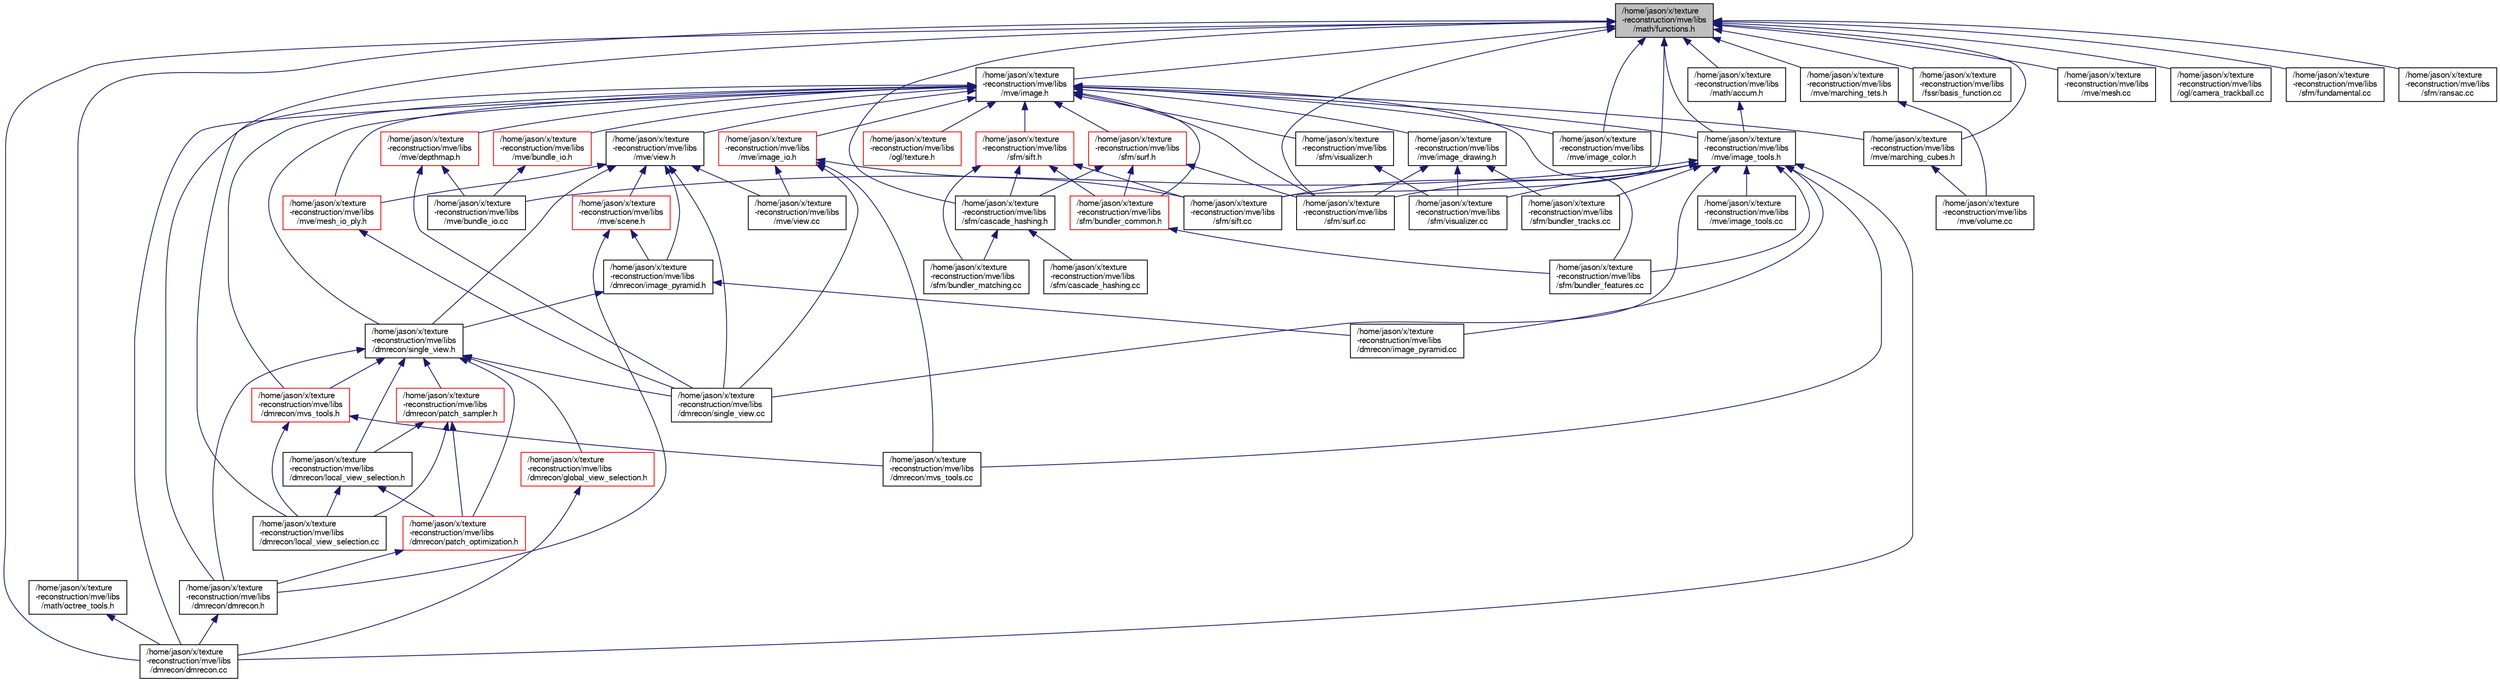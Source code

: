 digraph "/home/jason/x/texture-reconstruction/mve/libs/math/functions.h"
{
  edge [fontname="FreeSans",fontsize="10",labelfontname="FreeSans",labelfontsize="10"];
  node [fontname="FreeSans",fontsize="10",shape=record];
  Node17 [label="/home/jason/x/texture\l-reconstruction/mve/libs\l/math/functions.h",height=0.2,width=0.4,color="black", fillcolor="grey75", style="filled", fontcolor="black"];
  Node17 -> Node18 [dir="back",color="midnightblue",fontsize="10",style="solid",fontname="FreeSans"];
  Node18 [label="/home/jason/x/texture\l-reconstruction/mve/libs\l/dmrecon/dmrecon.cc",height=0.2,width=0.4,color="black", fillcolor="white", style="filled",URL="$dmrecon_8cc.html"];
  Node17 -> Node19 [dir="back",color="midnightblue",fontsize="10",style="solid",fontname="FreeSans"];
  Node19 [label="/home/jason/x/texture\l-reconstruction/mve/libs\l/math/octree_tools.h",height=0.2,width=0.4,color="black", fillcolor="white", style="filled",URL="$octree__tools_8h.html"];
  Node19 -> Node18 [dir="back",color="midnightblue",fontsize="10",style="solid",fontname="FreeSans"];
  Node17 -> Node20 [dir="back",color="midnightblue",fontsize="10",style="solid",fontname="FreeSans"];
  Node20 [label="/home/jason/x/texture\l-reconstruction/mve/libs\l/mve/image.h",height=0.2,width=0.4,color="black", fillcolor="white", style="filled",URL="$image_8h.html"];
  Node20 -> Node18 [dir="back",color="midnightblue",fontsize="10",style="solid",fontname="FreeSans"];
  Node20 -> Node21 [dir="back",color="midnightblue",fontsize="10",style="solid",fontname="FreeSans"];
  Node21 [label="/home/jason/x/texture\l-reconstruction/mve/libs\l/mve/image_tools.h",height=0.2,width=0.4,color="black", fillcolor="white", style="filled",URL="$image__tools_8h.html"];
  Node21 -> Node18 [dir="back",color="midnightblue",fontsize="10",style="solid",fontname="FreeSans"];
  Node21 -> Node22 [dir="back",color="midnightblue",fontsize="10",style="solid",fontname="FreeSans"];
  Node22 [label="/home/jason/x/texture\l-reconstruction/mve/libs\l/dmrecon/image_pyramid.cc",height=0.2,width=0.4,color="black", fillcolor="white", style="filled",URL="$image__pyramid_8cc.html"];
  Node21 -> Node23 [dir="back",color="midnightblue",fontsize="10",style="solid",fontname="FreeSans"];
  Node23 [label="/home/jason/x/texture\l-reconstruction/mve/libs\l/dmrecon/mvs_tools.cc",height=0.2,width=0.4,color="black", fillcolor="white", style="filled",URL="$mvs__tools_8cc.html"];
  Node21 -> Node24 [dir="back",color="midnightblue",fontsize="10",style="solid",fontname="FreeSans"];
  Node24 [label="/home/jason/x/texture\l-reconstruction/mve/libs\l/dmrecon/single_view.cc",height=0.2,width=0.4,color="black", fillcolor="white", style="filled",URL="$single__view_8cc.html"];
  Node21 -> Node25 [dir="back",color="midnightblue",fontsize="10",style="solid",fontname="FreeSans"];
  Node25 [label="/home/jason/x/texture\l-reconstruction/mve/libs\l/mve/bundle_io.cc",height=0.2,width=0.4,color="black", fillcolor="white", style="filled",URL="$bundle__io_8cc.html"];
  Node21 -> Node26 [dir="back",color="midnightblue",fontsize="10",style="solid",fontname="FreeSans"];
  Node26 [label="/home/jason/x/texture\l-reconstruction/mve/libs\l/mve/image_tools.cc",height=0.2,width=0.4,color="black", fillcolor="white", style="filled",URL="$image__tools_8cc.html"];
  Node21 -> Node27 [dir="back",color="midnightblue",fontsize="10",style="solid",fontname="FreeSans"];
  Node27 [label="/home/jason/x/texture\l-reconstruction/mve/libs\l/sfm/bundler_features.cc",height=0.2,width=0.4,color="black", fillcolor="white", style="filled",URL="$bundler__features_8cc.html"];
  Node21 -> Node28 [dir="back",color="midnightblue",fontsize="10",style="solid",fontname="FreeSans"];
  Node28 [label="/home/jason/x/texture\l-reconstruction/mve/libs\l/sfm/bundler_tracks.cc",height=0.2,width=0.4,color="black", fillcolor="white", style="filled",URL="$bundler__tracks_8cc.html"];
  Node21 -> Node29 [dir="back",color="midnightblue",fontsize="10",style="solid",fontname="FreeSans"];
  Node29 [label="/home/jason/x/texture\l-reconstruction/mve/libs\l/sfm/sift.cc",height=0.2,width=0.4,color="black", fillcolor="white", style="filled",URL="$sift_8cc.html"];
  Node21 -> Node30 [dir="back",color="midnightblue",fontsize="10",style="solid",fontname="FreeSans"];
  Node30 [label="/home/jason/x/texture\l-reconstruction/mve/libs\l/sfm/surf.cc",height=0.2,width=0.4,color="black", fillcolor="white", style="filled",URL="$surf_8cc.html"];
  Node21 -> Node31 [dir="back",color="midnightblue",fontsize="10",style="solid",fontname="FreeSans"];
  Node31 [label="/home/jason/x/texture\l-reconstruction/mve/libs\l/sfm/visualizer.cc",height=0.2,width=0.4,color="black", fillcolor="white", style="filled",URL="$visualizer_8cc.html"];
  Node20 -> Node32 [dir="back",color="midnightblue",fontsize="10",style="solid",fontname="FreeSans"];
  Node32 [label="/home/jason/x/texture\l-reconstruction/mve/libs\l/dmrecon/dmrecon.h",height=0.2,width=0.4,color="black", fillcolor="white", style="filled",URL="$dmrecon_8h.html"];
  Node32 -> Node18 [dir="back",color="midnightblue",fontsize="10",style="solid",fontname="FreeSans"];
  Node20 -> Node33 [dir="back",color="midnightblue",fontsize="10",style="solid",fontname="FreeSans"];
  Node33 [label="/home/jason/x/texture\l-reconstruction/mve/libs\l/mve/view.h",height=0.2,width=0.4,color="black", fillcolor="white", style="filled",URL="$view_8h.html"];
  Node33 -> Node34 [dir="back",color="midnightblue",fontsize="10",style="solid",fontname="FreeSans"];
  Node34 [label="/home/jason/x/texture\l-reconstruction/mve/libs\l/mve/scene.h",height=0.2,width=0.4,color="red", fillcolor="white", style="filled",URL="$scene_8h.html"];
  Node34 -> Node32 [dir="back",color="midnightblue",fontsize="10",style="solid",fontname="FreeSans"];
  Node34 -> Node35 [dir="back",color="midnightblue",fontsize="10",style="solid",fontname="FreeSans"];
  Node35 [label="/home/jason/x/texture\l-reconstruction/mve/libs\l/dmrecon/image_pyramid.h",height=0.2,width=0.4,color="black", fillcolor="white", style="filled",URL="$image__pyramid_8h.html"];
  Node35 -> Node36 [dir="back",color="midnightblue",fontsize="10",style="solid",fontname="FreeSans"];
  Node36 [label="/home/jason/x/texture\l-reconstruction/mve/libs\l/dmrecon/single_view.h",height=0.2,width=0.4,color="black", fillcolor="white", style="filled",URL="$single__view_8h.html"];
  Node36 -> Node37 [dir="back",color="midnightblue",fontsize="10",style="solid",fontname="FreeSans"];
  Node37 [label="/home/jason/x/texture\l-reconstruction/mve/libs\l/dmrecon/patch_sampler.h",height=0.2,width=0.4,color="red", fillcolor="white", style="filled",URL="$patch__sampler_8h.html"];
  Node37 -> Node38 [dir="back",color="midnightblue",fontsize="10",style="solid",fontname="FreeSans"];
  Node38 [label="/home/jason/x/texture\l-reconstruction/mve/libs\l/dmrecon/patch_optimization.h",height=0.2,width=0.4,color="red", fillcolor="white", style="filled",URL="$patch__optimization_8h.html"];
  Node38 -> Node32 [dir="back",color="midnightblue",fontsize="10",style="solid",fontname="FreeSans"];
  Node37 -> Node40 [dir="back",color="midnightblue",fontsize="10",style="solid",fontname="FreeSans"];
  Node40 [label="/home/jason/x/texture\l-reconstruction/mve/libs\l/dmrecon/local_view_selection.h",height=0.2,width=0.4,color="black", fillcolor="white", style="filled",URL="$local__view__selection_8h.html"];
  Node40 -> Node38 [dir="back",color="midnightblue",fontsize="10",style="solid",fontname="FreeSans"];
  Node40 -> Node41 [dir="back",color="midnightblue",fontsize="10",style="solid",fontname="FreeSans"];
  Node41 [label="/home/jason/x/texture\l-reconstruction/mve/libs\l/dmrecon/local_view_selection.cc",height=0.2,width=0.4,color="black", fillcolor="white", style="filled",URL="$local__view__selection_8cc.html"];
  Node37 -> Node41 [dir="back",color="midnightblue",fontsize="10",style="solid",fontname="FreeSans"];
  Node36 -> Node38 [dir="back",color="midnightblue",fontsize="10",style="solid",fontname="FreeSans"];
  Node36 -> Node40 [dir="back",color="midnightblue",fontsize="10",style="solid",fontname="FreeSans"];
  Node36 -> Node32 [dir="back",color="midnightblue",fontsize="10",style="solid",fontname="FreeSans"];
  Node36 -> Node43 [dir="back",color="midnightblue",fontsize="10",style="solid",fontname="FreeSans"];
  Node43 [label="/home/jason/x/texture\l-reconstruction/mve/libs\l/dmrecon/global_view_selection.h",height=0.2,width=0.4,color="red", fillcolor="white", style="filled",URL="$global__view__selection_8h.html"];
  Node43 -> Node18 [dir="back",color="midnightblue",fontsize="10",style="solid",fontname="FreeSans"];
  Node36 -> Node45 [dir="back",color="midnightblue",fontsize="10",style="solid",fontname="FreeSans"];
  Node45 [label="/home/jason/x/texture\l-reconstruction/mve/libs\l/dmrecon/mvs_tools.h",height=0.2,width=0.4,color="red", fillcolor="white", style="filled",URL="$mvs__tools_8h.html"];
  Node45 -> Node41 [dir="back",color="midnightblue",fontsize="10",style="solid",fontname="FreeSans"];
  Node45 -> Node23 [dir="back",color="midnightblue",fontsize="10",style="solid",fontname="FreeSans"];
  Node36 -> Node24 [dir="back",color="midnightblue",fontsize="10",style="solid",fontname="FreeSans"];
  Node35 -> Node22 [dir="back",color="midnightblue",fontsize="10",style="solid",fontname="FreeSans"];
  Node33 -> Node36 [dir="back",color="midnightblue",fontsize="10",style="solid",fontname="FreeSans"];
  Node33 -> Node35 [dir="back",color="midnightblue",fontsize="10",style="solid",fontname="FreeSans"];
  Node33 -> Node51 [dir="back",color="midnightblue",fontsize="10",style="solid",fontname="FreeSans"];
  Node51 [label="/home/jason/x/texture\l-reconstruction/mve/libs\l/mve/mesh_io_ply.h",height=0.2,width=0.4,color="red", fillcolor="white", style="filled",URL="$mesh__io__ply_8h.html"];
  Node51 -> Node24 [dir="back",color="midnightblue",fontsize="10",style="solid",fontname="FreeSans"];
  Node33 -> Node24 [dir="back",color="midnightblue",fontsize="10",style="solid",fontname="FreeSans"];
  Node33 -> Node56 [dir="back",color="midnightblue",fontsize="10",style="solid",fontname="FreeSans"];
  Node56 [label="/home/jason/x/texture\l-reconstruction/mve/libs\l/mve/view.cc",height=0.2,width=0.4,color="black", fillcolor="white", style="filled",URL="$view_8cc.html"];
  Node20 -> Node36 [dir="back",color="midnightblue",fontsize="10",style="solid",fontname="FreeSans"];
  Node20 -> Node45 [dir="back",color="midnightblue",fontsize="10",style="solid",fontname="FreeSans"];
  Node20 -> Node57 [dir="back",color="midnightblue",fontsize="10",style="solid",fontname="FreeSans"];
  Node57 [label="/home/jason/x/texture\l-reconstruction/mve/libs\l/mve/image_io.h",height=0.2,width=0.4,color="red", fillcolor="white", style="filled",URL="$image__io_8h.html"];
  Node57 -> Node23 [dir="back",color="midnightblue",fontsize="10",style="solid",fontname="FreeSans"];
  Node57 -> Node24 [dir="back",color="midnightblue",fontsize="10",style="solid",fontname="FreeSans"];
  Node57 -> Node56 [dir="back",color="midnightblue",fontsize="10",style="solid",fontname="FreeSans"];
  Node57 -> Node29 [dir="back",color="midnightblue",fontsize="10",style="solid",fontname="FreeSans"];
  Node20 -> Node59 [dir="back",color="midnightblue",fontsize="10",style="solid",fontname="FreeSans"];
  Node59 [label="/home/jason/x/texture\l-reconstruction/mve/libs\l/mve/depthmap.h",height=0.2,width=0.4,color="red", fillcolor="white", style="filled",URL="$depthmap_8h.html"];
  Node59 -> Node24 [dir="back",color="midnightblue",fontsize="10",style="solid",fontname="FreeSans"];
  Node59 -> Node25 [dir="back",color="midnightblue",fontsize="10",style="solid",fontname="FreeSans"];
  Node20 -> Node51 [dir="back",color="midnightblue",fontsize="10",style="solid",fontname="FreeSans"];
  Node20 -> Node61 [dir="back",color="midnightblue",fontsize="10",style="solid",fontname="FreeSans"];
  Node61 [label="/home/jason/x/texture\l-reconstruction/mve/libs\l/mve/bundle_io.h",height=0.2,width=0.4,color="red", fillcolor="white", style="filled",URL="$bundle__io_8h.html"];
  Node61 -> Node25 [dir="back",color="midnightblue",fontsize="10",style="solid",fontname="FreeSans"];
  Node20 -> Node62 [dir="back",color="midnightblue",fontsize="10",style="solid",fontname="FreeSans"];
  Node62 [label="/home/jason/x/texture\l-reconstruction/mve/libs\l/mve/image_color.h",height=0.2,width=0.4,color="black", fillcolor="white", style="filled",URL="$image__color_8h.html"];
  Node20 -> Node63 [dir="back",color="midnightblue",fontsize="10",style="solid",fontname="FreeSans"];
  Node63 [label="/home/jason/x/texture\l-reconstruction/mve/libs\l/mve/image_drawing.h",height=0.2,width=0.4,color="black", fillcolor="white", style="filled",URL="$image__drawing_8h.html"];
  Node63 -> Node28 [dir="back",color="midnightblue",fontsize="10",style="solid",fontname="FreeSans"];
  Node63 -> Node30 [dir="back",color="midnightblue",fontsize="10",style="solid",fontname="FreeSans"];
  Node63 -> Node31 [dir="back",color="midnightblue",fontsize="10",style="solid",fontname="FreeSans"];
  Node20 -> Node64 [dir="back",color="midnightblue",fontsize="10",style="solid",fontname="FreeSans"];
  Node64 [label="/home/jason/x/texture\l-reconstruction/mve/libs\l/mve/marching_cubes.h",height=0.2,width=0.4,color="black", fillcolor="white", style="filled",URL="$marching__cubes_8h.html"];
  Node64 -> Node65 [dir="back",color="midnightblue",fontsize="10",style="solid",fontname="FreeSans"];
  Node65 [label="/home/jason/x/texture\l-reconstruction/mve/libs\l/mve/volume.cc",height=0.2,width=0.4,color="black", fillcolor="white", style="filled",URL="$volume_8cc.html"];
  Node20 -> Node66 [dir="back",color="midnightblue",fontsize="10",style="solid",fontname="FreeSans"];
  Node66 [label="/home/jason/x/texture\l-reconstruction/mve/libs\l/ogl/texture.h",height=0.2,width=0.4,color="red", fillcolor="white", style="filled",URL="$texture_8h.html"];
  Node20 -> Node68 [dir="back",color="midnightblue",fontsize="10",style="solid",fontname="FreeSans"];
  Node68 [label="/home/jason/x/texture\l-reconstruction/mve/libs\l/sfm/bundler_common.h",height=0.2,width=0.4,color="red", fillcolor="white", style="filled",URL="$bundler__common_8h.html"];
  Node68 -> Node27 [dir="back",color="midnightblue",fontsize="10",style="solid",fontname="FreeSans"];
  Node20 -> Node81 [dir="back",color="midnightblue",fontsize="10",style="solid",fontname="FreeSans"];
  Node81 [label="/home/jason/x/texture\l-reconstruction/mve/libs\l/sfm/sift.h",height=0.2,width=0.4,color="red", fillcolor="white", style="filled",URL="$sift_8h.html"];
  Node81 -> Node68 [dir="back",color="midnightblue",fontsize="10",style="solid",fontname="FreeSans"];
  Node81 -> Node75 [dir="back",color="midnightblue",fontsize="10",style="solid",fontname="FreeSans"];
  Node75 [label="/home/jason/x/texture\l-reconstruction/mve/libs\l/sfm/bundler_matching.cc",height=0.2,width=0.4,color="black", fillcolor="white", style="filled",URL="$bundler__matching_8cc.html"];
  Node81 -> Node78 [dir="back",color="midnightblue",fontsize="10",style="solid",fontname="FreeSans"];
  Node78 [label="/home/jason/x/texture\l-reconstruction/mve/libs\l/sfm/cascade_hashing.h",height=0.2,width=0.4,color="black", fillcolor="white", style="filled",URL="$cascade__hashing_8h.html"];
  Node78 -> Node75 [dir="back",color="midnightblue",fontsize="10",style="solid",fontname="FreeSans"];
  Node78 -> Node79 [dir="back",color="midnightblue",fontsize="10",style="solid",fontname="FreeSans"];
  Node79 [label="/home/jason/x/texture\l-reconstruction/mve/libs\l/sfm/cascade_hashing.cc",height=0.2,width=0.4,color="black", fillcolor="white", style="filled",URL="$cascade__hashing_8cc.html"];
  Node81 -> Node29 [dir="back",color="midnightblue",fontsize="10",style="solid",fontname="FreeSans"];
  Node20 -> Node84 [dir="back",color="midnightblue",fontsize="10",style="solid",fontname="FreeSans"];
  Node84 [label="/home/jason/x/texture\l-reconstruction/mve/libs\l/sfm/surf.h",height=0.2,width=0.4,color="red", fillcolor="white", style="filled",URL="$surf_8h.html"];
  Node84 -> Node68 [dir="back",color="midnightblue",fontsize="10",style="solid",fontname="FreeSans"];
  Node84 -> Node78 [dir="back",color="midnightblue",fontsize="10",style="solid",fontname="FreeSans"];
  Node84 -> Node30 [dir="back",color="midnightblue",fontsize="10",style="solid",fontname="FreeSans"];
  Node20 -> Node27 [dir="back",color="midnightblue",fontsize="10",style="solid",fontname="FreeSans"];
  Node20 -> Node30 [dir="back",color="midnightblue",fontsize="10",style="solid",fontname="FreeSans"];
  Node20 -> Node85 [dir="back",color="midnightblue",fontsize="10",style="solid",fontname="FreeSans"];
  Node85 [label="/home/jason/x/texture\l-reconstruction/mve/libs\l/sfm/visualizer.h",height=0.2,width=0.4,color="black", fillcolor="white", style="filled",URL="$visualizer_8h.html"];
  Node85 -> Node31 [dir="back",color="midnightblue",fontsize="10",style="solid",fontname="FreeSans"];
  Node17 -> Node86 [dir="back",color="midnightblue",fontsize="10",style="solid",fontname="FreeSans"];
  Node86 [label="/home/jason/x/texture\l-reconstruction/mve/libs\l/math/accum.h",height=0.2,width=0.4,color="black", fillcolor="white", style="filled",URL="$accum_8h.html"];
  Node86 -> Node21 [dir="back",color="midnightblue",fontsize="10",style="solid",fontname="FreeSans"];
  Node17 -> Node21 [dir="back",color="midnightblue",fontsize="10",style="solid",fontname="FreeSans"];
  Node17 -> Node41 [dir="back",color="midnightblue",fontsize="10",style="solid",fontname="FreeSans"];
  Node17 -> Node87 [dir="back",color="midnightblue",fontsize="10",style="solid",fontname="FreeSans"];
  Node87 [label="/home/jason/x/texture\l-reconstruction/mve/libs\l/fssr/basis_function.cc",height=0.2,width=0.4,color="black", fillcolor="white", style="filled",URL="$basis__function_8cc.html"];
  Node17 -> Node62 [dir="back",color="midnightblue",fontsize="10",style="solid",fontname="FreeSans"];
  Node17 -> Node64 [dir="back",color="midnightblue",fontsize="10",style="solid",fontname="FreeSans"];
  Node17 -> Node88 [dir="back",color="midnightblue",fontsize="10",style="solid",fontname="FreeSans"];
  Node88 [label="/home/jason/x/texture\l-reconstruction/mve/libs\l/mve/marching_tets.h",height=0.2,width=0.4,color="black", fillcolor="white", style="filled",URL="$marching__tets_8h.html"];
  Node88 -> Node65 [dir="back",color="midnightblue",fontsize="10",style="solid",fontname="FreeSans"];
  Node17 -> Node89 [dir="back",color="midnightblue",fontsize="10",style="solid",fontname="FreeSans"];
  Node89 [label="/home/jason/x/texture\l-reconstruction/mve/libs\l/mve/mesh.cc",height=0.2,width=0.4,color="black", fillcolor="white", style="filled",URL="$mesh_8cc.html"];
  Node17 -> Node90 [dir="back",color="midnightblue",fontsize="10",style="solid",fontname="FreeSans"];
  Node90 [label="/home/jason/x/texture\l-reconstruction/mve/libs\l/ogl/camera_trackball.cc",height=0.2,width=0.4,color="black", fillcolor="white", style="filled",URL="$camera__trackball_8cc.html"];
  Node17 -> Node78 [dir="back",color="midnightblue",fontsize="10",style="solid",fontname="FreeSans"];
  Node17 -> Node91 [dir="back",color="midnightblue",fontsize="10",style="solid",fontname="FreeSans"];
  Node91 [label="/home/jason/x/texture\l-reconstruction/mve/libs\l/sfm/fundamental.cc",height=0.2,width=0.4,color="black", fillcolor="white", style="filled",URL="$fundamental_8cc.html"];
  Node17 -> Node92 [dir="back",color="midnightblue",fontsize="10",style="solid",fontname="FreeSans"];
  Node92 [label="/home/jason/x/texture\l-reconstruction/mve/libs\l/sfm/ransac.cc",height=0.2,width=0.4,color="black", fillcolor="white", style="filled",URL="$ransac_8cc.html"];
  Node17 -> Node29 [dir="back",color="midnightblue",fontsize="10",style="solid",fontname="FreeSans"];
  Node17 -> Node30 [dir="back",color="midnightblue",fontsize="10",style="solid",fontname="FreeSans"];
}
